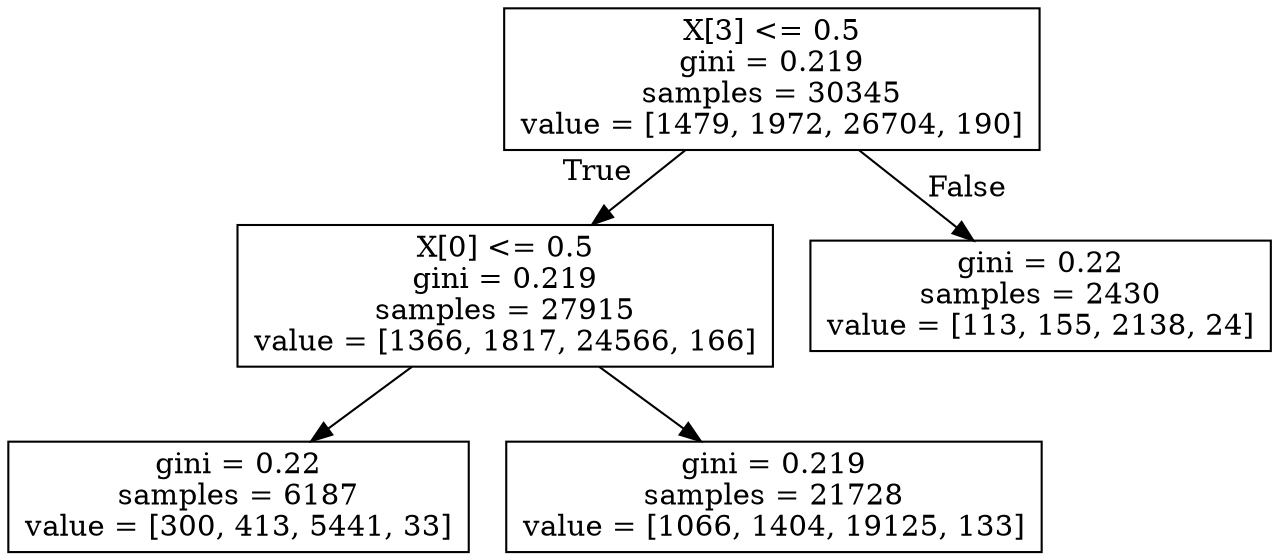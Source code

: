 digraph Tree {
node [shape=box] ;
0 [label="X[3] <= 0.5\ngini = 0.219\nsamples = 30345\nvalue = [1479, 1972, 26704, 190]"] ;
1 [label="X[0] <= 0.5\ngini = 0.219\nsamples = 27915\nvalue = [1366, 1817, 24566, 166]"] ;
0 -> 1 [labeldistance=2.5, labelangle=45, headlabel="True"] ;
2 [label="gini = 0.22\nsamples = 6187\nvalue = [300, 413, 5441, 33]"] ;
1 -> 2 ;
3 [label="gini = 0.219\nsamples = 21728\nvalue = [1066, 1404, 19125, 133]"] ;
1 -> 3 ;
4 [label="gini = 0.22\nsamples = 2430\nvalue = [113, 155, 2138, 24]"] ;
0 -> 4 [labeldistance=2.5, labelangle=-45, headlabel="False"] ;
}